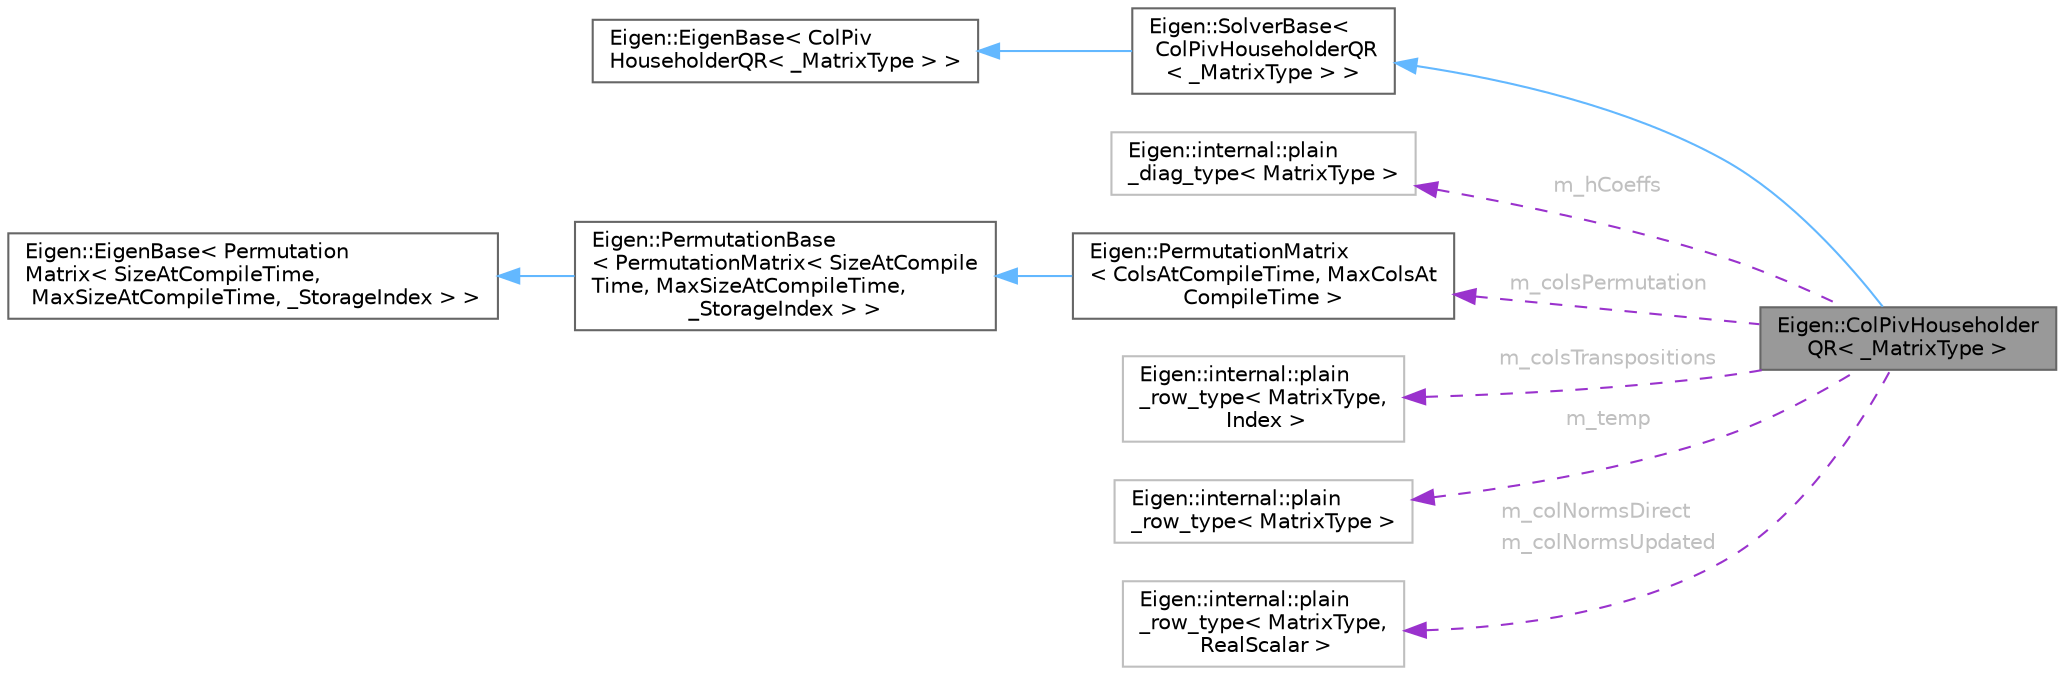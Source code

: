 digraph "Eigen::ColPivHouseholderQR&lt; _MatrixType &gt;"
{
 // LATEX_PDF_SIZE
  bgcolor="transparent";
  edge [fontname=Helvetica,fontsize=10,labelfontname=Helvetica,labelfontsize=10];
  node [fontname=Helvetica,fontsize=10,shape=box,height=0.2,width=0.4];
  rankdir="LR";
  Node1 [id="Node000001",label="Eigen::ColPivHouseholder\lQR\< _MatrixType \>",height=0.2,width=0.4,color="gray40", fillcolor="grey60", style="filled", fontcolor="black",tooltip="Householder rank-revealing QR decomposition of a matrix with column-pivoting."];
  Node2 -> Node1 [id="edge10_Node000001_Node000002",dir="back",color="steelblue1",style="solid",tooltip=" "];
  Node2 [id="Node000002",label="Eigen::SolverBase\<\l ColPivHouseholderQR\l\< _MatrixType \> \>",height=0.2,width=0.4,color="gray40", fillcolor="white", style="filled",URL="$classEigen_1_1SolverBase.html",tooltip=" "];
  Node3 -> Node2 [id="edge11_Node000002_Node000003",dir="back",color="steelblue1",style="solid",tooltip=" "];
  Node3 [id="Node000003",label="Eigen::EigenBase\< ColPiv\lHouseholderQR\< _MatrixType \> \>",height=0.2,width=0.4,color="gray40", fillcolor="white", style="filled",URL="$structEigen_1_1EigenBase.html",tooltip=" "];
  Node4 -> Node1 [id="edge12_Node000001_Node000004",dir="back",color="darkorchid3",style="dashed",tooltip=" ",label=<<TABLE CELLBORDER="0" BORDER="0"><TR><TD VALIGN="top" ALIGN="LEFT" CELLPADDING="1" CELLSPACING="0">m_hCoeffs</TD></TR>
</TABLE>> ,fontcolor="grey" ];
  Node4 [id="Node000004",label="Eigen::internal::plain\l_diag_type\< MatrixType \>",height=0.2,width=0.4,color="grey75", fillcolor="white", style="filled",URL="$structEigen_1_1internal_1_1plain__diag__type.html",tooltip=" "];
  Node5 -> Node1 [id="edge13_Node000001_Node000005",dir="back",color="darkorchid3",style="dashed",tooltip=" ",label=<<TABLE CELLBORDER="0" BORDER="0"><TR><TD VALIGN="top" ALIGN="LEFT" CELLPADDING="1" CELLSPACING="0">m_colsPermutation</TD></TR>
</TABLE>> ,fontcolor="grey" ];
  Node5 [id="Node000005",label="Eigen::PermutationMatrix\l\< ColsAtCompileTime, MaxColsAt\lCompileTime \>",height=0.2,width=0.4,color="gray40", fillcolor="white", style="filled",URL="$classEigen_1_1PermutationMatrix.html",tooltip=" "];
  Node6 -> Node5 [id="edge14_Node000005_Node000006",dir="back",color="steelblue1",style="solid",tooltip=" "];
  Node6 [id="Node000006",label="Eigen::PermutationBase\l\< PermutationMatrix\< SizeAtCompile\lTime, MaxSizeAtCompileTime, \l_StorageIndex \> \>",height=0.2,width=0.4,color="gray40", fillcolor="white", style="filled",URL="$classEigen_1_1PermutationBase.html",tooltip=" "];
  Node7 -> Node6 [id="edge15_Node000006_Node000007",dir="back",color="steelblue1",style="solid",tooltip=" "];
  Node7 [id="Node000007",label="Eigen::EigenBase\< Permutation\lMatrix\< SizeAtCompileTime,\l MaxSizeAtCompileTime, _StorageIndex \> \>",height=0.2,width=0.4,color="gray40", fillcolor="white", style="filled",URL="$structEigen_1_1EigenBase.html",tooltip=" "];
  Node8 -> Node1 [id="edge16_Node000001_Node000008",dir="back",color="darkorchid3",style="dashed",tooltip=" ",label=<<TABLE CELLBORDER="0" BORDER="0"><TR><TD VALIGN="top" ALIGN="LEFT" CELLPADDING="1" CELLSPACING="0">m_colsTranspositions</TD></TR>
</TABLE>> ,fontcolor="grey" ];
  Node8 [id="Node000008",label="Eigen::internal::plain\l_row_type\< MatrixType,\l Index \>",height=0.2,width=0.4,color="grey75", fillcolor="white", style="filled",URL="$structEigen_1_1internal_1_1plain__row__type.html",tooltip=" "];
  Node9 -> Node1 [id="edge17_Node000001_Node000009",dir="back",color="darkorchid3",style="dashed",tooltip=" ",label=<<TABLE CELLBORDER="0" BORDER="0"><TR><TD VALIGN="top" ALIGN="LEFT" CELLPADDING="1" CELLSPACING="0">m_temp</TD></TR>
</TABLE>> ,fontcolor="grey" ];
  Node9 [id="Node000009",label="Eigen::internal::plain\l_row_type\< MatrixType \>",height=0.2,width=0.4,color="grey75", fillcolor="white", style="filled",URL="$structEigen_1_1internal_1_1plain__row__type.html",tooltip=" "];
  Node10 -> Node1 [id="edge18_Node000001_Node000010",dir="back",color="darkorchid3",style="dashed",tooltip=" ",label=<<TABLE CELLBORDER="0" BORDER="0"><TR><TD VALIGN="top" ALIGN="LEFT" CELLPADDING="1" CELLSPACING="0">m_colNormsDirect</TD></TR>
<TR><TD VALIGN="top" ALIGN="LEFT" CELLPADDING="1" CELLSPACING="0">m_colNormsUpdated</TD></TR>
</TABLE>> ,fontcolor="grey" ];
  Node10 [id="Node000010",label="Eigen::internal::plain\l_row_type\< MatrixType,\l RealScalar \>",height=0.2,width=0.4,color="grey75", fillcolor="white", style="filled",URL="$structEigen_1_1internal_1_1plain__row__type.html",tooltip=" "];
}
